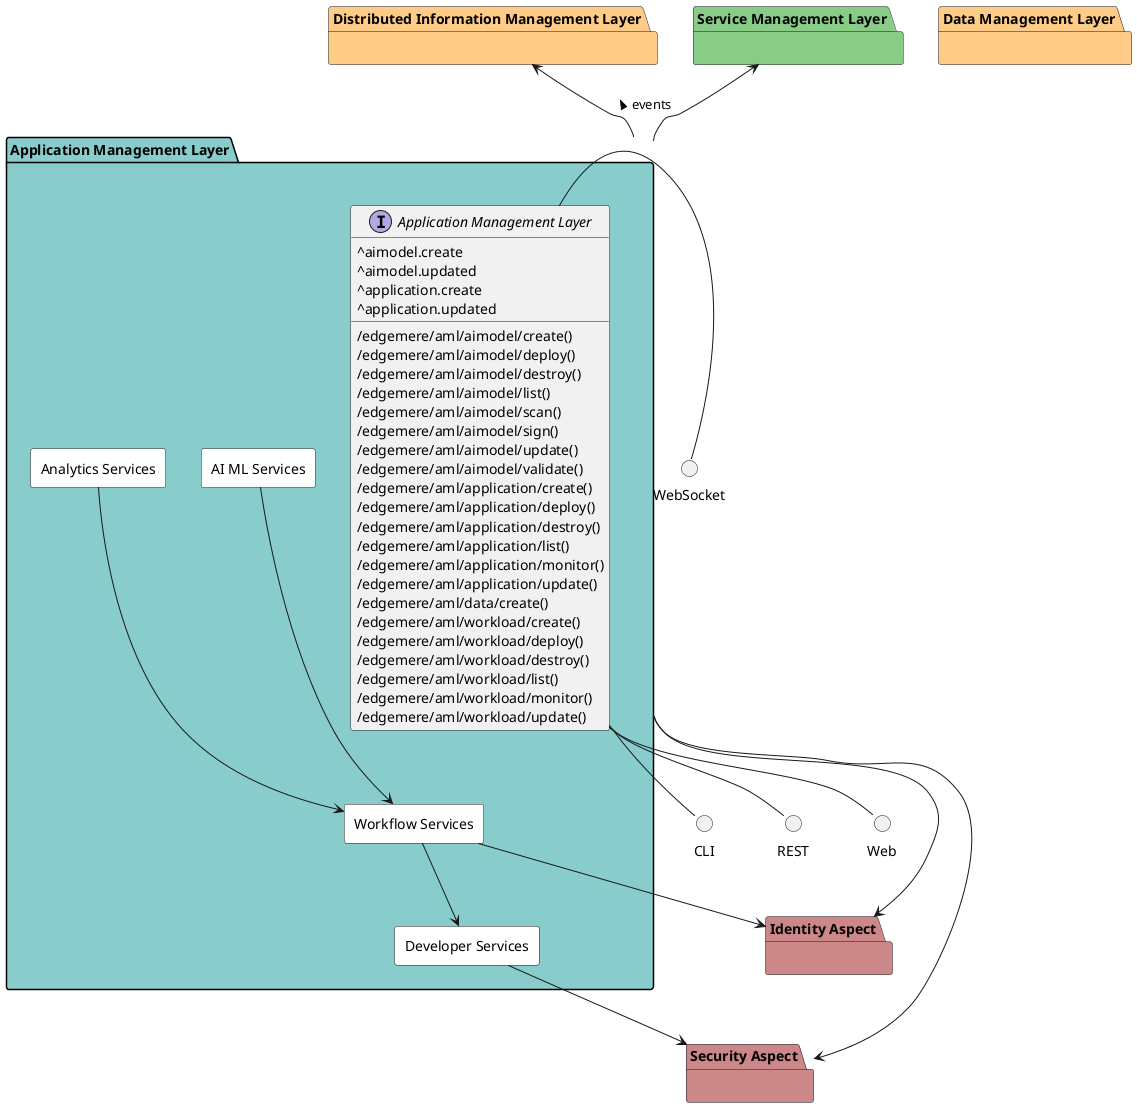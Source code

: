 @startuml


package "Distributed Information Management Layer" #ffcc88 {

}

package "Service Management Layer" #88cc88 {

}

package "Security Aspect" #cc8888 {

}

package "Identity Aspect" #cc8888 {

}

package "Application Management Layer" #88cccc {

}

package "Data Management Layer" #ffcc88 {

}


package "Application Management Layer" #88cccc {

    interface "Application Management Layer" as i {
            ^aimodel.create
            ^aimodel.updated
            ^application.create
            ^application.updated
    
            /edgemere/aml/aimodel/create()
            /edgemere/aml/aimodel/deploy()
            /edgemere/aml/aimodel/destroy()
            /edgemere/aml/aimodel/list()
            /edgemere/aml/aimodel/scan()
            /edgemere/aml/aimodel/sign()
            /edgemere/aml/aimodel/update()
            /edgemere/aml/aimodel/validate()
            /edgemere/aml/application/create()
            /edgemere/aml/application/deploy()
            /edgemere/aml/application/destroy()
            /edgemere/aml/application/list()
            /edgemere/aml/application/monitor()
            /edgemere/aml/application/update()
            /edgemere/aml/data/create()
            /edgemere/aml/workload/create()
            /edgemere/aml/workload/deploy()
            /edgemere/aml/workload/destroy()
            /edgemere/aml/workload/list()
            /edgemere/aml/workload/monitor()
            /edgemere/aml/workload/update()
    
    }
}

circle REST
circle Web
circle CLI
circle WebSocket

i -down- Web
i -down- CLI
i -down- REST
WebSocket -left- i: events >

package "Application Management Layer" #88cccc {


rectangle "AI ML Services" #white {
}

rectangle "Analytics Services" #white {
}

rectangle "Developer Services" #white {
}

rectangle "Workflow Services" #white {
}

    "AI ML Services" --> "Workflow Services"
    
    "Analytics Services" --> "Workflow Services"
    
    "Developer Services" --> "Security Aspect"
    
    "Workflow Services" --> "Developer Services"
    
    "Workflow Services" --> "Identity Aspect"
    
}


    "Distributed Information Management Layer" <-- "Application Management Layer"

    "Service Management Layer" <-- "Application Management Layer"

    "Security Aspect" <-- "Application Management Layer"

    "Identity Aspect" <-- "Application Management Layer"


@enduml
